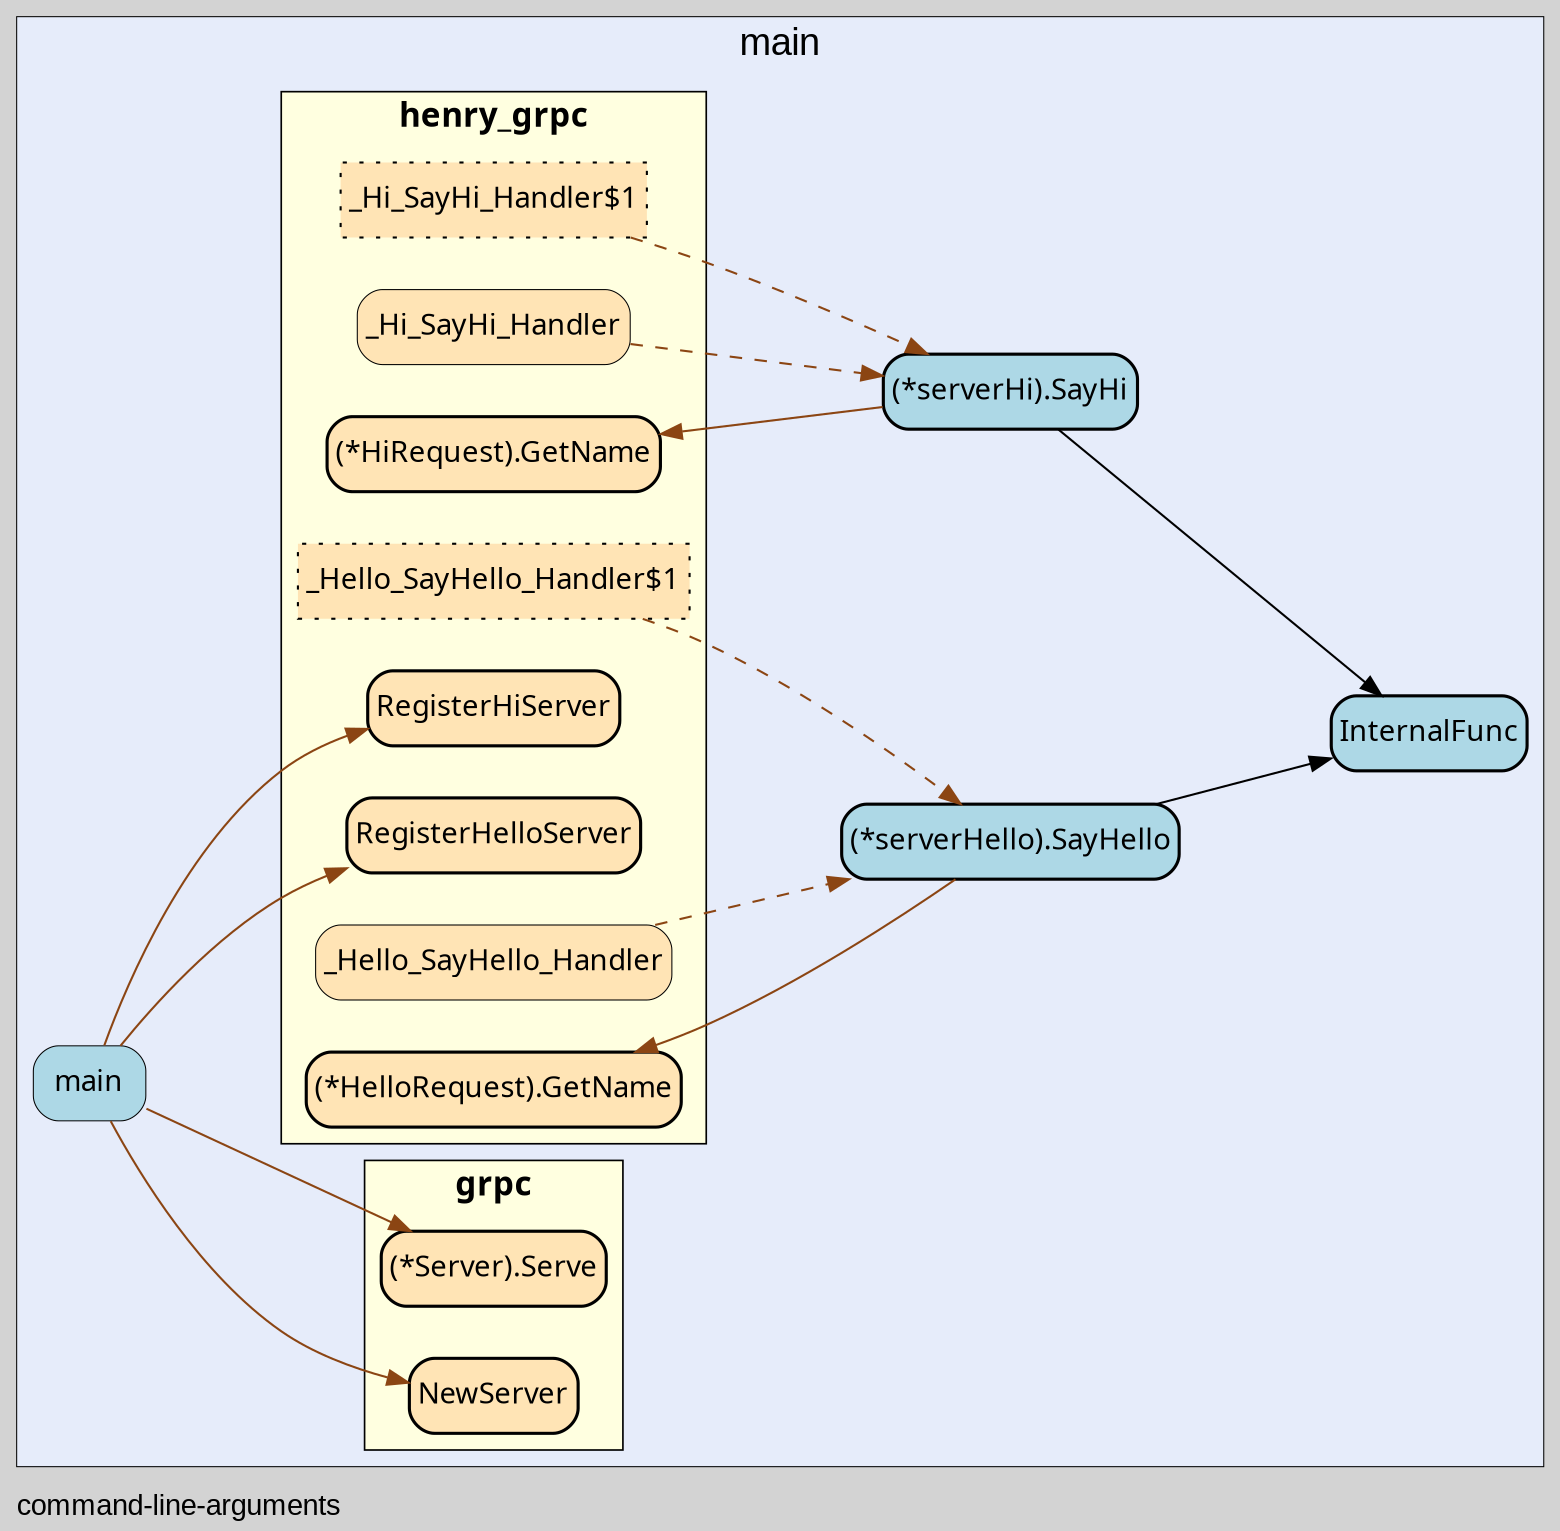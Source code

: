 digraph gocallvis {
    label="command-line-arguments";
    labeljust="l";
    fontname="Arial";
    fontsize="14";
    rankdir="LR";
    bgcolor="lightgray";
    style="solid";
    penwidth="0.5";
    pad="0.0";
    nodesep="0.35";

    node [shape="box" style="filled,rounded" fillcolor="honeydew" fontname="Verdana" penwidth="1.0" margin="0.05,0.0"];
    edge [minlen="2"]

    subgraph "cluster_focus" {
        labeljust="c";
fontsize="18";
bgcolor="#e6ecfa";
label="main";
labelloc="t";
        
        "(*command-line-arguments.serverHello).SayHello" [ fillcolor="lightblue" label="(*serverHello).SayHello" penwidth="1.5" tooltip="(*command-line-arguments.serverHello).SayHello | defined in main.go:32\nat main.go:33: calling [(*henry_grpc/proto.HelloRequest).GetName]\nat main.go:35: calling [(*henry_grpc/proto.HelloRequest).GetName]\nat main.go:34: calling [command-line-arguments.InternalFunc]" ]
        "command-line-arguments.InternalFunc" [ tooltip="command-line-arguments.InternalFunc | defined in main.go:27" fillcolor="lightblue" label="InternalFunc" penwidth="1.5" ]
        "(*command-line-arguments.serverHi).SayHi" [ fillcolor="lightblue" label="(*serverHi).SayHi" penwidth="1.5" tooltip="(*command-line-arguments.serverHi).SayHi | defined in main.go:38\nat main.go:40: calling [command-line-arguments.InternalFunc]\nat main.go:39: calling [(*henry_grpc/proto.HiRequest).GetName]\nat main.go:41: calling [(*henry_grpc/proto.HiRequest).GetName]" ]
        "command-line-arguments.main" [ penwidth="0.5" tooltip="command-line-arguments.main | defined in main.go:44\nat main.go:53: calling [(*google.golang.org/grpc.Server).Serve]\nat main.go:59: calling [(*google.golang.org/grpc.Server).Serve]\nat main.go:50: calling [google.golang.org/grpc.NewServer]\nat main.go:56: calling [google.golang.org/grpc.NewServer]\nat main.go:51: calling [henry_grpc/proto.RegisterHelloServer]\nat main.go:57: calling [henry_grpc/proto.RegisterHiServer]" fillcolor="lightblue" label="main" ]
        
        subgraph "cluster_google.golang.org/grpc" {
        fillcolor="lightyellow";
label="grpc";
style="filled";
fontsize="16";
fontname="Tahoma bold";
rank="sink";
URL="/?f=google.golang.org/grpc";
tooltip="package: google.golang.org/grpc";
penwidth="0.8";
        
        "google.golang.org/grpc.NewServer" [ fillcolor="moccasin" label="NewServer" penwidth="1.5" tooltip="google.golang.org/grpc.NewServer | defined in server.go:599" ]
        "(*google.golang.org/grpc.Server).Serve" [ fillcolor="moccasin" label="(*Server).Serve" penwidth="1.5" tooltip="(*google.golang.org/grpc.Server).Serve | defined in server.go:778" ]
        
    }

        subgraph "cluster_henry_grpc/proto" {
        tooltip="package: henry_grpc/proto";
penwidth="0.8";
fontsize="16";
fillcolor="lightyellow";
rank="sink";
label="henry_grpc";
URL="/?f=henry_grpc/proto";
style="filled";
fontname="Tahoma bold";
        
        "(*henry_grpc/proto.HelloRequest).GetName" [ fillcolor="moccasin" label="(*HelloRequest).GetName" penwidth="1.5" tooltip="(*henry_grpc/proto.HelloRequest).GetName | defined in henry_grpc.pb.go:63" ]
        "henry_grpc/proto._Hello_SayHello_Handler" [ penwidth="0.5" tooltip="henry_grpc/proto._Hello_SayHello_Handler | defined in henry_grpc_grpc.pb.go:73\nat henry_grpc_grpc.pb.go:79: calling [(*command-line-arguments.serverHello).SayHello]" fillcolor="moccasin" label="_Hello_SayHello_Handler" ]
        "(*henry_grpc/proto.HiRequest).GetName" [ tooltip="(*henry_grpc/proto.HiRequest).GetName | defined in henry_grpc.pb.go:157" fillcolor="moccasin" label="(*HiRequest).GetName" penwidth="1.5" ]
        "henry_grpc/proto._Hi_SayHi_Handler" [ fillcolor="moccasin" label="_Hi_SayHi_Handler" penwidth="0.5" tooltip="henry_grpc/proto._Hi_SayHi_Handler | defined in henry_grpc_grpc.pb.go:159\nat henry_grpc_grpc.pb.go:165: calling [(*command-line-arguments.serverHi).SayHi]" ]
        "henry_grpc/proto.RegisterHelloServer" [ tooltip="henry_grpc/proto.RegisterHelloServer | defined in henry_grpc_grpc.pb.go:69" fillcolor="moccasin" label="RegisterHelloServer" penwidth="1.5" ]
        "henry_grpc/proto.RegisterHiServer" [ fillcolor="moccasin" label="RegisterHiServer" penwidth="1.5" tooltip="henry_grpc/proto.RegisterHiServer | defined in henry_grpc_grpc.pb.go:155" ]
        "henry_grpc/proto._Hello_SayHello_Handler$1" [ fillcolor="moccasin" label="_Hello_SayHello_Handler$1" style="dotted,filled" tooltip="henry_grpc/proto._Hello_SayHello_Handler$1 | defined in henry_grpc_grpc.pb.go:85\nat henry_grpc_grpc.pb.go:86: calling [(*command-line-arguments.serverHello).SayHello]" ]
        "henry_grpc/proto._Hi_SayHi_Handler$1" [ fillcolor="moccasin" label="_Hi_SayHi_Handler$1" style="dotted,filled" tooltip="henry_grpc/proto._Hi_SayHi_Handler$1 | defined in henry_grpc_grpc.pb.go:171\nat henry_grpc_grpc.pb.go:172: calling [(*command-line-arguments.serverHi).SayHi]" ]
        
    }

    }

    "(*command-line-arguments.serverHi).SayHi" -> "command-line-arguments.InternalFunc" [ tooltip="at main.go:40: calling [command-line-arguments.InternalFunc]" ]
    "command-line-arguments.main" -> "(*google.golang.org/grpc.Server).Serve" [ tooltip="at main.go:53: calling [(*google.golang.org/grpc.Server).Serve]\nat main.go:59: calling [(*google.golang.org/grpc.Server).Serve]" color="saddlebrown" ]
    "henry_grpc/proto._Hello_SayHello_Handler$1" -> "(*command-line-arguments.serverHello).SayHello" [ style="dashed" color="saddlebrown" tooltip="at henry_grpc_grpc.pb.go:86: calling [(*command-line-arguments.serverHello).SayHello]" ]
    "(*command-line-arguments.serverHello).SayHello" -> "(*henry_grpc/proto.HelloRequest).GetName" [ color="saddlebrown" tooltip="at main.go:33: calling [(*henry_grpc/proto.HelloRequest).GetName]\nat main.go:35: calling [(*henry_grpc/proto.HelloRequest).GetName]" ]
    "henry_grpc/proto._Hello_SayHello_Handler" -> "(*command-line-arguments.serverHello).SayHello" [ style="dashed" color="saddlebrown" tooltip="at henry_grpc_grpc.pb.go:79: calling [(*command-line-arguments.serverHello).SayHello]" ]
    "henry_grpc/proto._Hi_SayHi_Handler" -> "(*command-line-arguments.serverHi).SayHi" [ style="dashed" color="saddlebrown" tooltip="at henry_grpc_grpc.pb.go:165: calling [(*command-line-arguments.serverHi).SayHi]" ]
    "command-line-arguments.main" -> "google.golang.org/grpc.NewServer" [ color="saddlebrown" tooltip="at main.go:50: calling [google.golang.org/grpc.NewServer]\nat main.go:56: calling [google.golang.org/grpc.NewServer]" ]
    "command-line-arguments.main" -> "henry_grpc/proto.RegisterHelloServer" [ color="saddlebrown" tooltip="at main.go:51: calling [henry_grpc/proto.RegisterHelloServer]" ]
    "command-line-arguments.main" -> "henry_grpc/proto.RegisterHiServer" [ tooltip="at main.go:57: calling [henry_grpc/proto.RegisterHiServer]" color="saddlebrown" ]
    "henry_grpc/proto._Hi_SayHi_Handler$1" -> "(*command-line-arguments.serverHi).SayHi" [ style="dashed" color="saddlebrown" tooltip="at henry_grpc_grpc.pb.go:172: calling [(*command-line-arguments.serverHi).SayHi]" ]
    "(*command-line-arguments.serverHello).SayHello" -> "command-line-arguments.InternalFunc" [ tooltip="at main.go:34: calling [command-line-arguments.InternalFunc]" ]
    "(*command-line-arguments.serverHi).SayHi" -> "(*henry_grpc/proto.HiRequest).GetName" [ color="saddlebrown" tooltip="at main.go:39: calling [(*henry_grpc/proto.HiRequest).GetName]\nat main.go:41: calling [(*henry_grpc/proto.HiRequest).GetName]" ]
}
